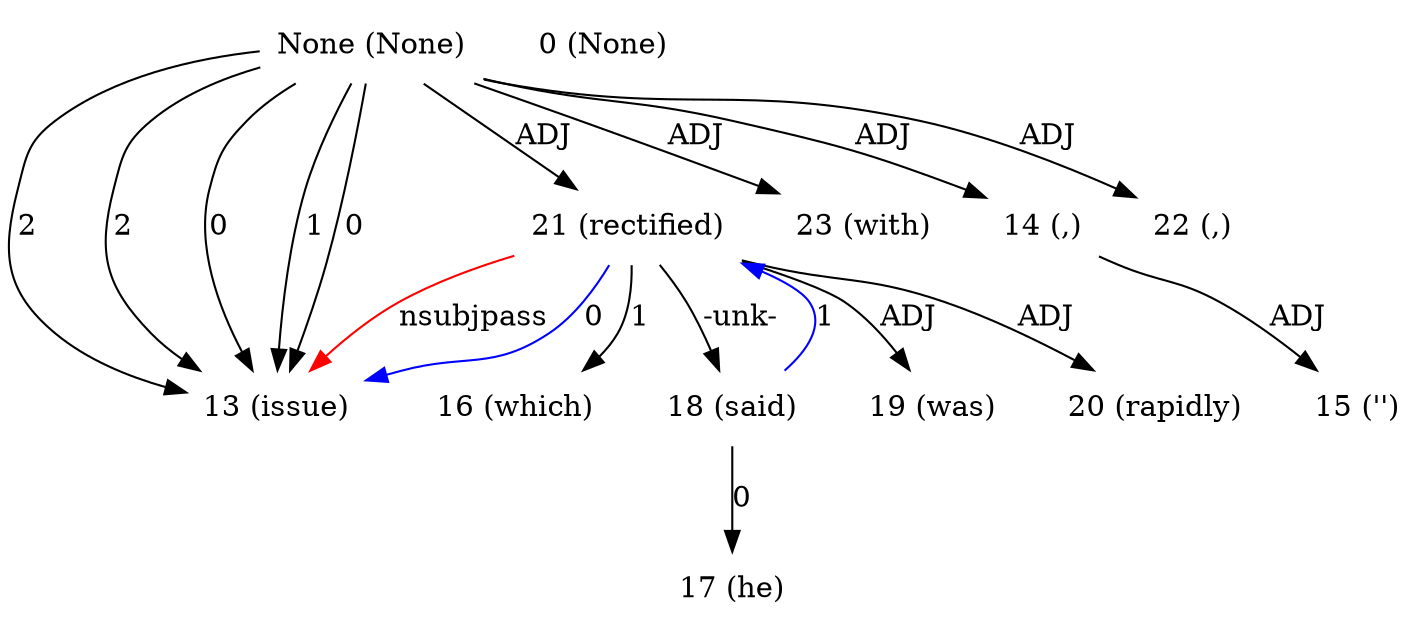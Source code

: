digraph G{
edge [dir=forward]
node [shape=plaintext]

None [label="None (None)"]
None -> 13 [label="2"]
None -> 23 [label="ADJ"]
None [label="None (None)"]
None -> 13 [label="2"]
None [label="None (None)"]
None -> 13 [label="0"]
None [label="None (None)"]
None -> 14 [label="ADJ"]
None -> 21 [label="ADJ"]
None -> 22 [label="ADJ"]
None [label="None (None)"]
None -> 13 [label="1"]
None [label="None (None)"]
None -> 13 [label="0"]
0 [label="0 (None)"]
13 [label="13 (issue)"]
21 -> 13 [label="nsubjpass", color="red"]
14 [label="14 (,)"]
14 -> 15 [label="ADJ"]
15 [label="15 ('')"]
16 [label="16 (which)"]
17 [label="17 (he)"]
18 [label="18 (said)"]
18 -> 21 [label="1", color="blue"]
18 -> 17 [label="0"]
19 [label="19 (was)"]
20 [label="20 (rapidly)"]
21 [label="21 (rectified)"]
21 -> 16 [label="1"]
21 -> 18 [label="-unk-"]
21 -> 19 [label="ADJ"]
21 -> 20 [label="ADJ"]
21 -> 13 [label="0", color="blue"]
22 [label="22 (,)"]
23 [label="23 (with)"]
}
